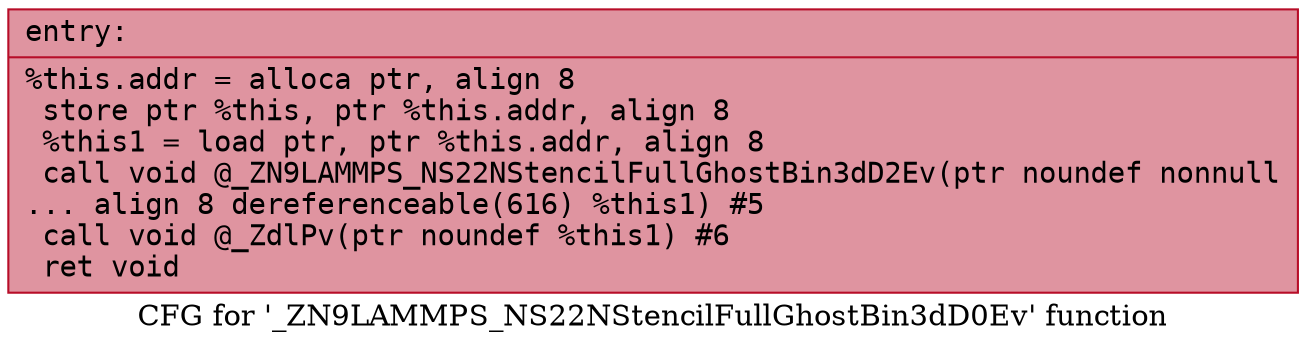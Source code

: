 digraph "CFG for '_ZN9LAMMPS_NS22NStencilFullGhostBin3dD0Ev' function" {
	label="CFG for '_ZN9LAMMPS_NS22NStencilFullGhostBin3dD0Ev' function";

	Node0x55ec18b09dd0 [shape=record,color="#b70d28ff", style=filled, fillcolor="#b70d2870" fontname="Courier",label="{entry:\l|  %this.addr = alloca ptr, align 8\l  store ptr %this, ptr %this.addr, align 8\l  %this1 = load ptr, ptr %this.addr, align 8\l  call void @_ZN9LAMMPS_NS22NStencilFullGhostBin3dD2Ev(ptr noundef nonnull\l... align 8 dereferenceable(616) %this1) #5\l  call void @_ZdlPv(ptr noundef %this1) #6\l  ret void\l}"];
}
